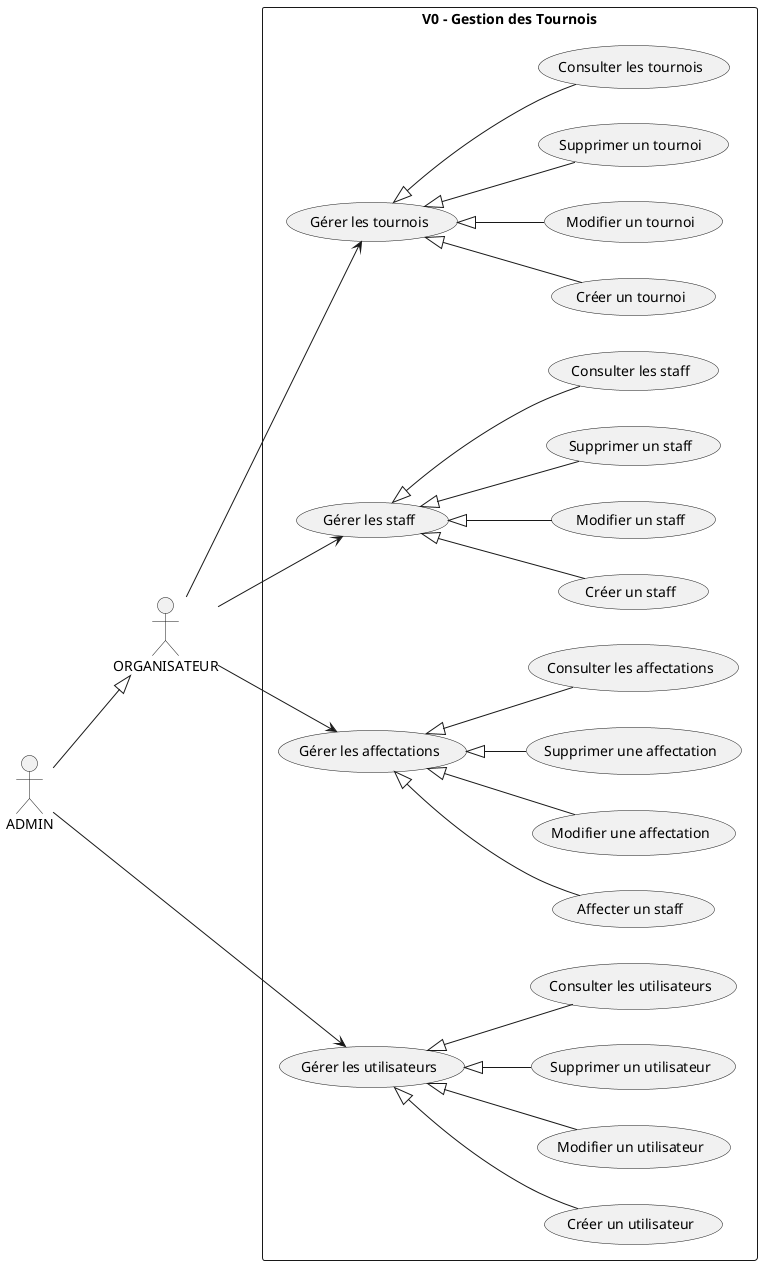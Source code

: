 @startuml V0
left to right direction
skinparam packageStyle rectangle

actor "ADMIN" as admin
actor "ORGANISATEUR" as org

admin --|> org

rectangle "V0 - Gestion des Tournois" {
    usecase "Gérer les tournois" as GT
    usecase "Créer un tournoi" as CT
    usecase "Modifier un tournoi" as MT
    usecase "Supprimer un tournoi" as ST
    usecase "Consulter les tournois" as CST

    usecase "Gérer les staff" as GS
    usecase "Créer un staff" as CS
    usecase "Modifier un staff" as MS
    usecase "Supprimer un staff" as SS
    usecase "Consulter les staff" as CSS

    usecase "Gérer les affectations" as GA
    usecase "Affecter un staff" as AS
    usecase "Modifier une affectation" as MA
    usecase "Supprimer une affectation" as SA
    usecase "Consulter les affectations" as CSA

    usecase "Gérer les utilisateurs" as GU
    usecase "Créer un utilisateur" as CU
    usecase "Modifier un utilisateur" as MU
    usecase "Supprimer un utilisateur" as SU
    usecase "Consulter les utilisateurs" as CSU

    ' Relations V0
    org --> GT
    GT <|-- CT
    GT <|-- MT
    GT <|-- ST
    GT <|-- CST

    org --> GS
    GS <|-- CS
    GS <|-- MS
    GS <|-- SS
    GS <|-- CSS

    org --> GA
    GA <|-- AS
    GA <|-- MA
    GA <|-- SA
    GA <|-- CSA

    admin --> GU
    GU <|-- CU
    GU <|-- MU
    GU <|-- SU
    GU <|-- CSU
}
@enduml